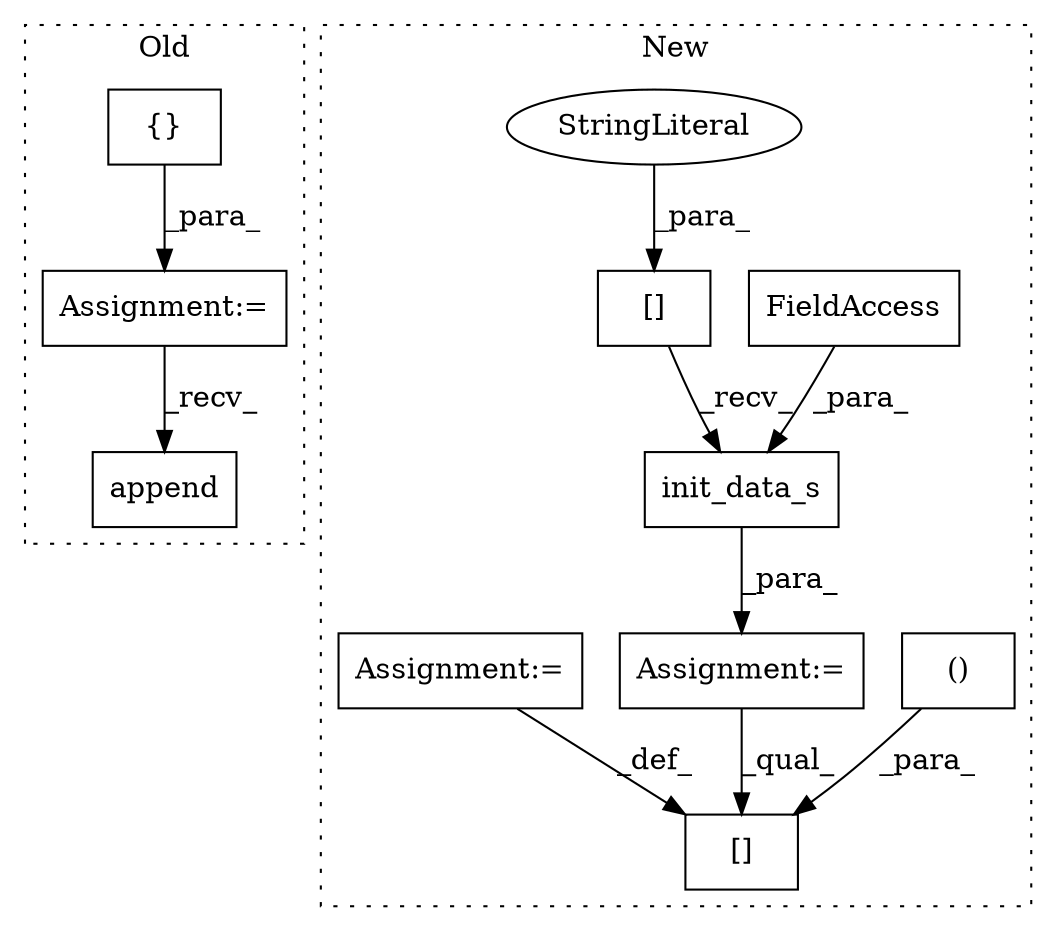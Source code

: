 digraph G {
subgraph cluster0 {
1 [label="append" a="32" s="6729,6745" l="7,1" shape="box"];
5 [label="{}" a="4" s="6355" l="2" shape="box"];
11 [label="Assignment:=" a="7" s="6345" l="1" shape="box"];
label = "Old";
style="dotted";
}
subgraph cluster1 {
2 [label="init_data_s" a="32" s="7603,7621" l="12,1" shape="box"];
3 [label="FieldAccess" a="22" s="7615" l="6" shape="box"];
4 [label="Assignment:=" a="7" s="7577" l="1" shape="box"];
6 [label="[]" a="2" s="7934,7963" l="14,2" shape="box"];
7 [label="()" a="106" s="7948" l="15" shape="box"];
8 [label="[]" a="2" s="7578,7601" l="17,1" shape="box"];
9 [label="StringLiteral" a="45" s="7595" l="6" shape="ellipse"];
10 [label="Assignment:=" a="7" s="7767" l="1" shape="box"];
label = "New";
style="dotted";
}
2 -> 4 [label="_para_"];
3 -> 2 [label="_para_"];
4 -> 6 [label="_qual_"];
5 -> 11 [label="_para_"];
7 -> 6 [label="_para_"];
8 -> 2 [label="_recv_"];
9 -> 8 [label="_para_"];
10 -> 6 [label="_def_"];
11 -> 1 [label="_recv_"];
}